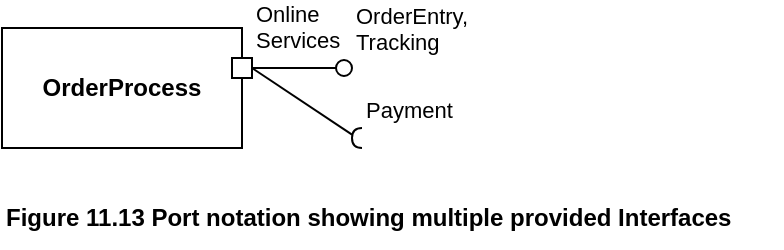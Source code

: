 <mxfile version="21.6.5" type="device">
  <diagram name="Page-1" id="YFalaHPA3wu9gJBgBYuo">
    <mxGraphModel dx="880" dy="511" grid="1" gridSize="10" guides="1" tooltips="1" connect="1" arrows="1" fold="1" page="1" pageScale="1" pageWidth="1169" pageHeight="827" math="0" shadow="0">
      <root>
        <mxCell id="0" />
        <mxCell id="1" parent="0" />
        <mxCell id="CPT9QnR02FKOzD0jUaDp-1" value="&lt;b&gt;OrderProcess&lt;/b&gt;" style="rounded=0;whiteSpace=wrap;html=1;" vertex="1" parent="1">
          <mxGeometry x="40" y="40" width="120" height="60" as="geometry" />
        </mxCell>
        <mxCell id="CPT9QnR02FKOzD0jUaDp-5" value="" style="group" vertex="1" connectable="0" parent="1">
          <mxGeometry x="155" y="55" width="60" height="10" as="geometry" />
        </mxCell>
        <mxCell id="CPT9QnR02FKOzD0jUaDp-2" value="Online&lt;br style=&quot;font-size: 11px;&quot;&gt;&lt;div style=&quot;font-size: 11px;&quot;&gt;&lt;span style=&quot;background-color: initial; font-size: 11px;&quot;&gt;Services&lt;/span&gt;&lt;/div&gt;" style="html=1;rounded=0;align=left;verticalAlign=bottom;labelPosition=right;verticalLabelPosition=top;fontSize=11;" vertex="1" parent="CPT9QnR02FKOzD0jUaDp-5">
          <mxGeometry width="10" height="10" as="geometry" />
        </mxCell>
        <mxCell id="CPT9QnR02FKOzD0jUaDp-3" value="" style="endArrow=none;html=1;rounded=0;align=center;verticalAlign=top;endFill=0;labelBackgroundColor=none;endSize=2;" edge="1" source="CPT9QnR02FKOzD0jUaDp-2" target="CPT9QnR02FKOzD0jUaDp-4" parent="CPT9QnR02FKOzD0jUaDp-5">
          <mxGeometry relative="1" as="geometry" />
        </mxCell>
        <mxCell id="CPT9QnR02FKOzD0jUaDp-4" value="OrderEntry,&lt;br&gt;Tracking" style="ellipse;html=1;fontSize=11;align=left;fillColor=none;points=[];aspect=fixed;resizable=0;verticalAlign=bottom;labelPosition=right;verticalLabelPosition=top;flipH=1;" vertex="1" parent="CPT9QnR02FKOzD0jUaDp-5">
          <mxGeometry x="52" y="1" width="8" height="8" as="geometry" />
        </mxCell>
        <mxCell id="CPT9QnR02FKOzD0jUaDp-11" value="" style="endArrow=none;html=1;rounded=0;align=center;verticalAlign=top;endFill=0;labelBackgroundColor=none;endSize=2;exitX=1;exitY=0.5;exitDx=0;exitDy=0;" edge="1" source="CPT9QnR02FKOzD0jUaDp-2" target="CPT9QnR02FKOzD0jUaDp-12" parent="1">
          <mxGeometry relative="1" as="geometry">
            <mxPoint x="300" y="135" as="sourcePoint" />
          </mxGeometry>
        </mxCell>
        <mxCell id="CPT9QnR02FKOzD0jUaDp-12" value="Payment" style="shape=requiredInterface;html=1;fontSize=11;align=left;fillColor=none;points=[];aspect=fixed;resizable=0;verticalAlign=bottom;labelPosition=right;verticalLabelPosition=top;flipH=1;" vertex="1" parent="1">
          <mxGeometry x="215" y="90" width="5" height="10" as="geometry" />
        </mxCell>
        <mxCell id="CPT9QnR02FKOzD0jUaDp-13" value="&lt;b&gt;Figure 11.13 Port notation showing multiple provided Interfaces&lt;/b&gt;" style="text;html=1;align=left;verticalAlign=middle;resizable=0;points=[];autosize=1;strokeColor=none;fillColor=none;" vertex="1" parent="1">
          <mxGeometry x="40" y="120" width="390" height="30" as="geometry" />
        </mxCell>
      </root>
    </mxGraphModel>
  </diagram>
</mxfile>
